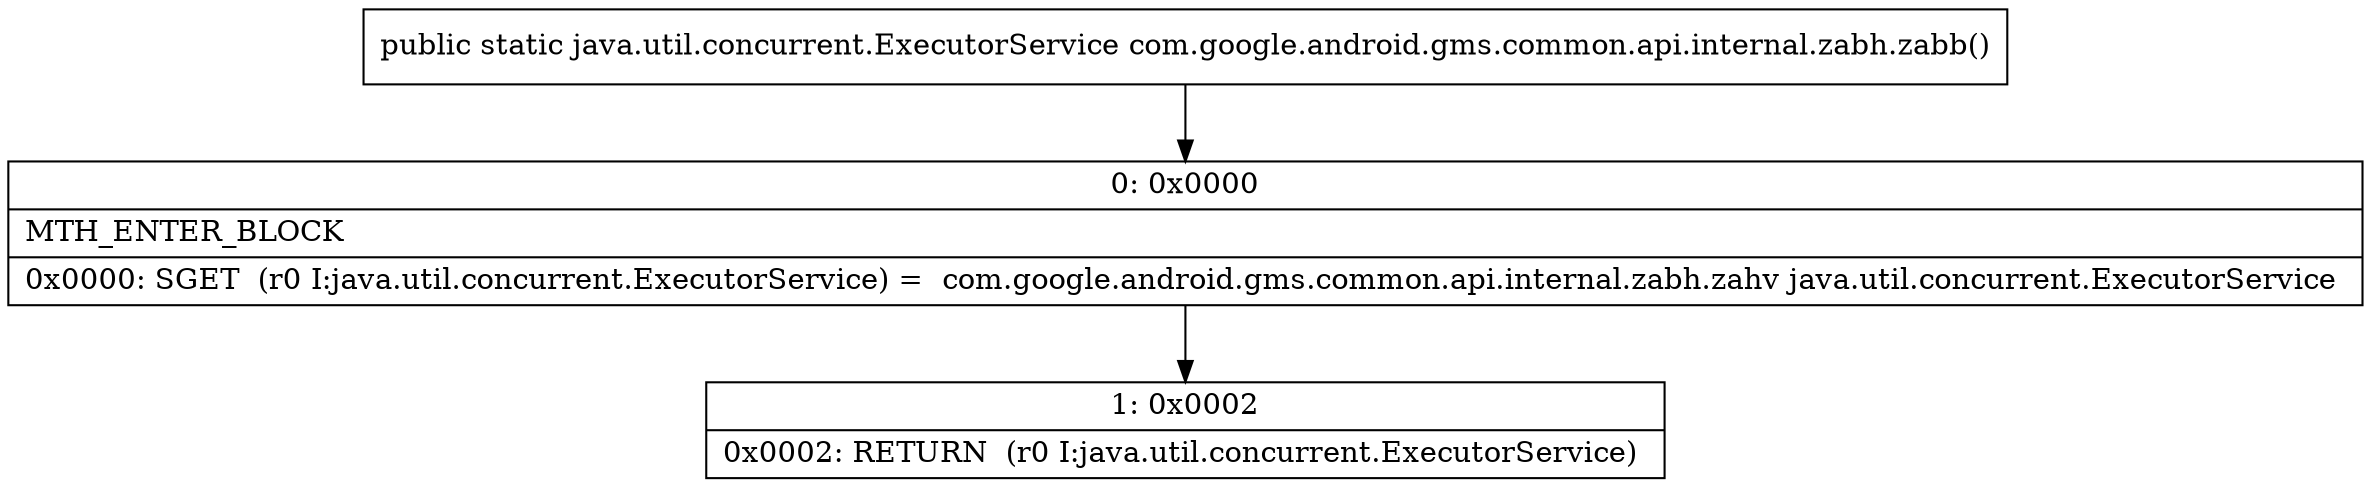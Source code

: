 digraph "CFG forcom.google.android.gms.common.api.internal.zabh.zabb()Ljava\/util\/concurrent\/ExecutorService;" {
Node_0 [shape=record,label="{0\:\ 0x0000|MTH_ENTER_BLOCK\l|0x0000: SGET  (r0 I:java.util.concurrent.ExecutorService) =  com.google.android.gms.common.api.internal.zabh.zahv java.util.concurrent.ExecutorService \l}"];
Node_1 [shape=record,label="{1\:\ 0x0002|0x0002: RETURN  (r0 I:java.util.concurrent.ExecutorService) \l}"];
MethodNode[shape=record,label="{public static java.util.concurrent.ExecutorService com.google.android.gms.common.api.internal.zabh.zabb() }"];
MethodNode -> Node_0;
Node_0 -> Node_1;
}

